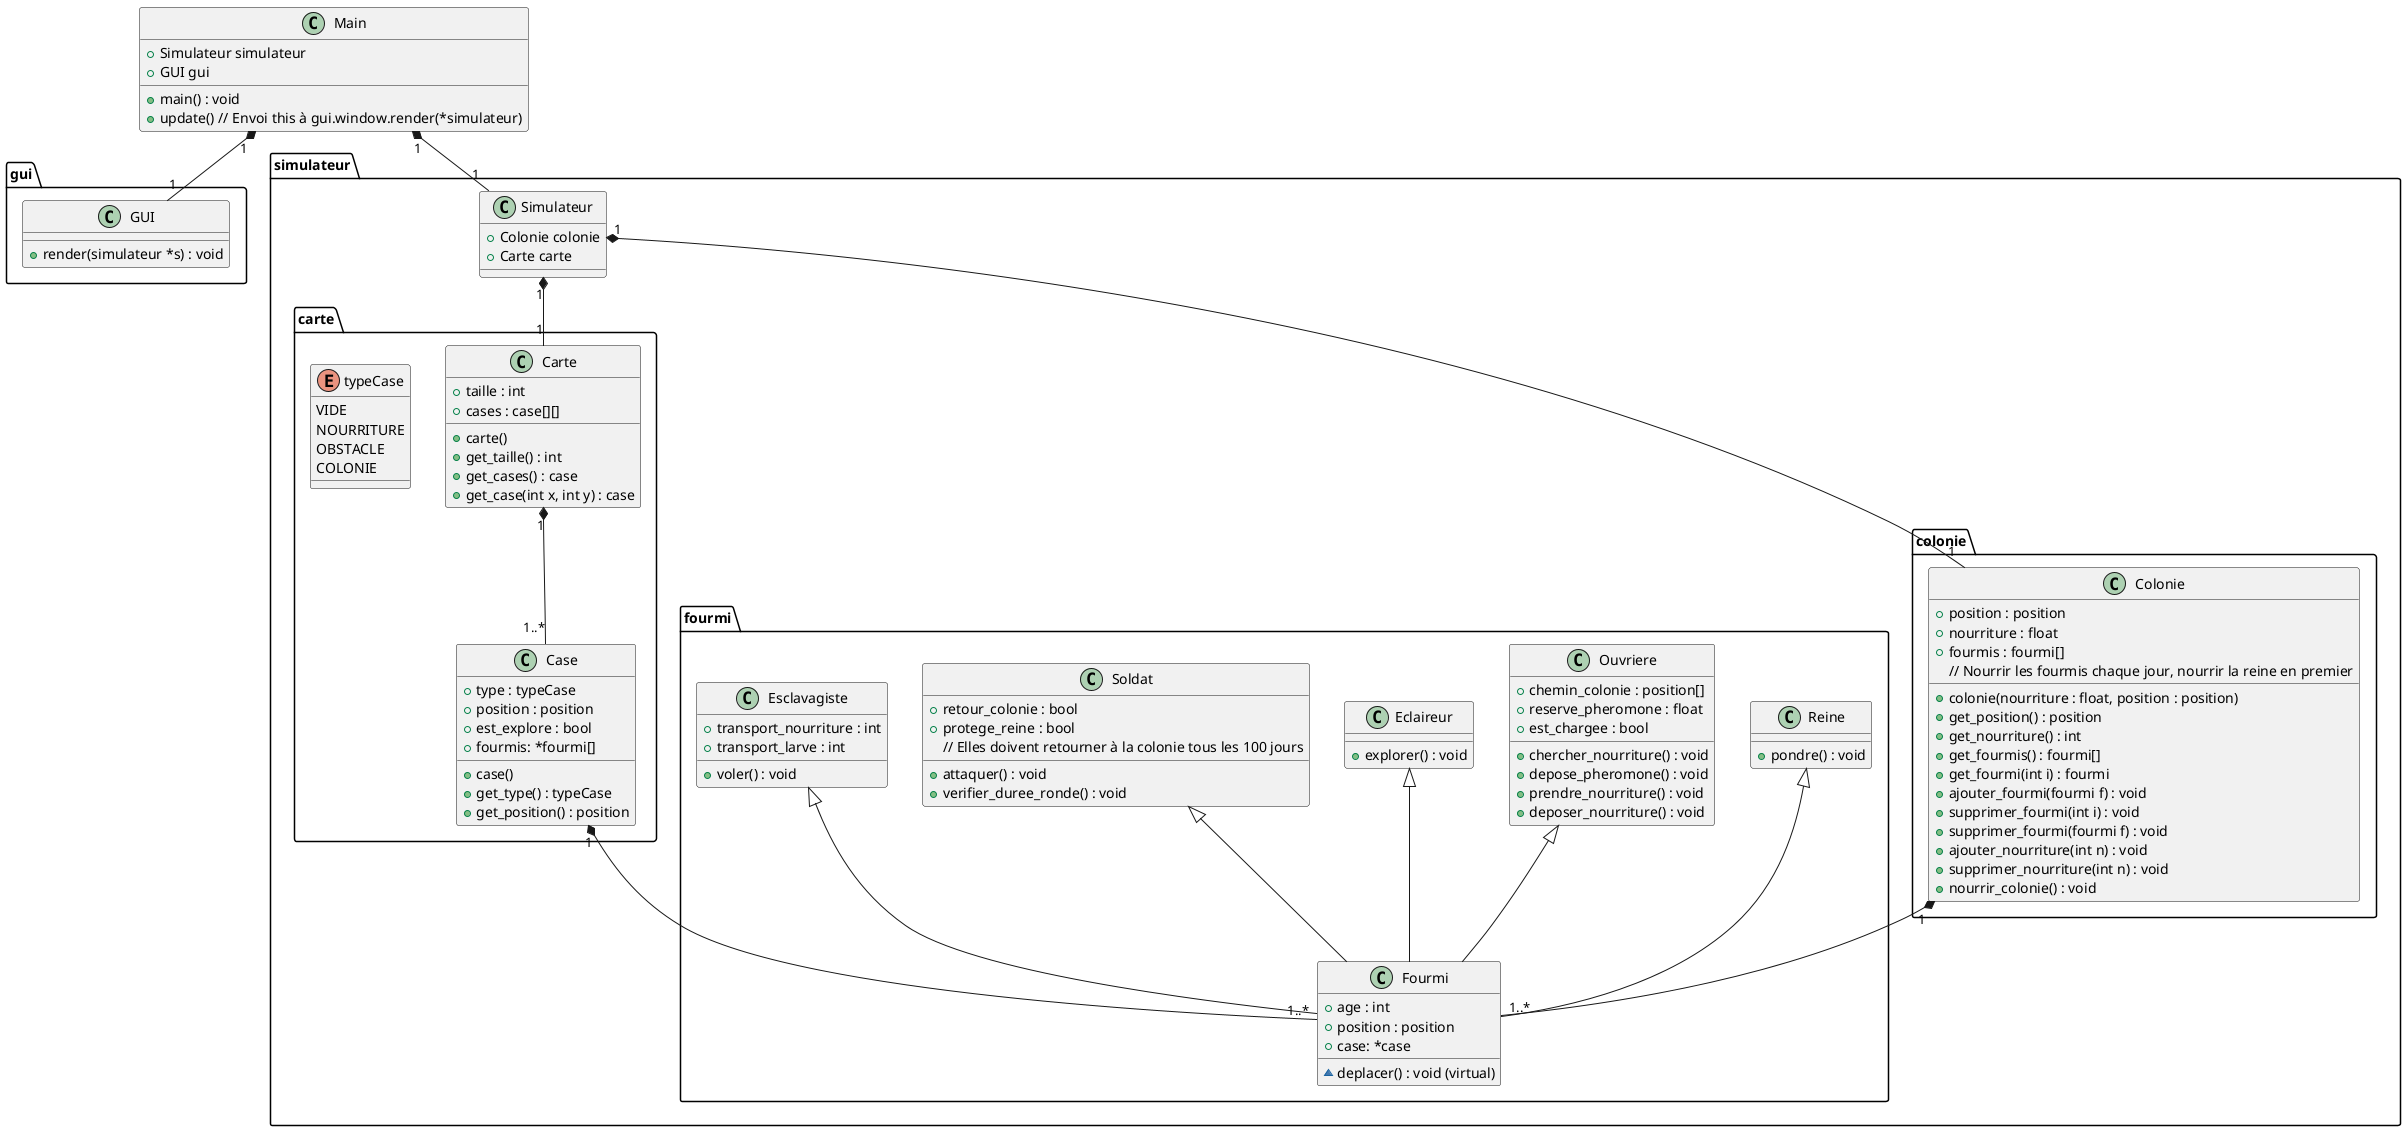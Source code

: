 @startuml Diagramme de classes

class Main {
    + Simulateur simulateur
    + GUI gui
    + main() : void
	+ update() // Envoi this à gui.window.render(*simulateur)
}

namespace gui {
    class GUI {
        + render(simulateur *s) : void
    }
}

namespace simulateur {
    class Simulateur {
        + Colonie colonie
        + Carte carte
    }
'	class Constantes {
'		DIMENSION_CARTE_X = 211 // 211 cases
'		DIMENSION_CARTE_Y = 201 // 201 cases
'		NOURRITURE_DEPART = 2 // 2 unités de nourriture
'		NB_TOURS_PAR_JOUR = 24 // 24 tours pour faire un jour
'
'		CAPACITE_FOURMI_MAX_FOURMILIERE = 100 // 100 fourmis par fourmilière
'		CAPACITE_FOURMI_MAX_CASE = 12 // 12 fourmis par case
'
'		AGE_MAX = 1 // 1 an
'		AGE_MAX_REINE = 10 // 10 ans
'		CONSOMMATION_NOURRITURE = 0.1 // 0.1% par jour
'		CONSOMMATION_NOURRITURE_REINE = 1 // 1% par jour
'		PONDAGE = 2 // 2 par jour
'
'		PROBA_NOURRITURE = 0.02
'		NOURRITURE_DISPO = 10 // 10 unités de nourriture
'
'		BIG_STOCK_NOURRITURE = 2
'		// Nombre de stocks de nourriture de 20k * 5 cases pour former 100k unités de nourriture
'
'		PROBA_OBSTACLE = 30 // 30% de la surface totale de la carte
'		PROBA_OBSTACLE_TAILLE_1 = 50 // 50% de chances de tomber sur un obstacle de taille 1
'		PROBA_OBSTACLE_TAILLE_2 = 30
'		PROBA_OBSTACLE_TAILLE_3 = 10
'		PROBA_OBSTACLE_TAILLE_4 = 5
'		PROBA_OBSTACLE_TAILLE_5 = 4
'		PROBA_OBSTACLE_TAILLE_6 = 1
'
'		PROBA_REINE_POND_OUVRIERE = 80 // 80% de chances de pondre une ouvrière
'		PROBA_REINE_POND_SOLDAT = 15
'		PROBA_REINE_POND_ECLAIREUR = 5
'
'		DUREE_RONDE_SOLDAT = 100 // 100 jours
'		DUREE_VIE_ESCLAVAGISTE = 10 // 10 jours
'
'		PHEROMONE_MAX_CASE = 1000 // 1000 unités de phéromones par case
'		TAUX_EVAPORATION_PHEROMONE = 5% par tour
'		TAUX_DE_DIFFUSION_PHEROMONE = 0.2% par tour
'		CAPACITE_FOURMI_PHEROMONE_MAX = 500 // 500 unités de phéromones par fourmi
'
'		PROBA_FOURMI_ESCLAVAGISTE_MIN = 5 // 5 jours
'		PROBA_FOURMI_ESCLAVAGISTE_MAX = 10 // 10 jours
'	}
	namespace carte {
		class Carte {
			+ taille : int
			+ cases : case[][]
			+ carte()
			+ get_taille() : int
			+ get_cases() : case
			+ get_case(int x, int y) : case
		}
		class Case {
			+ type : typeCase
			+ position : position
			+ est_explore : bool
			+ fourmis: *fourmi[]
			+ case()
			+ get_type() : typeCase
			+ get_position() : position
		}
		enum typeCase {
			VIDE
			NOURRITURE
			OBSTACLE
			COLONIE
		}

		Carte "1" *-- "1..*" Case
	}

	namespace colonie {
		class Colonie {
			+ colonie(nourriture : float, position : position)
			+ position : position
			+ nourriture : float
			+ fourmis : fourmi[]
			+ get_position() : position
			+ get_nourriture() : int
			+ get_fourmis() : fourmi[]
			+ get_fourmi(int i) : fourmi
			+ ajouter_fourmi(fourmi f) : void
			+ supprimer_fourmi(int i) : void
			+ supprimer_fourmi(fourmi f) : void
			+ ajouter_nourriture(int n) : void
			+ supprimer_nourriture(int n) : void
			+ nourrir_colonie() : void			
			// Nourrir les fourmis chaque jour, nourrir la reine en premier
		}
	}

	namespace fourmi {
		class Fourmi {
			+ age : int
			+ position : position
			+ case: *case
			~ deplacer() : void (virtual)
		}
		class Reine {
			+ pondre() : void
		}
		class Ouvriere {
			+ chemin_colonie : position[]
			+ reserve_pheromone : float
			+ est_chargee : bool
			+ chercher_nourriture() : void
			+ depose_pheromone() : void
			+ prendre_nourriture() : void
			+ deposer_nourriture() : void
		}
		class Eclaireur {
			+ explorer() : void
		}
		class Soldat {
			+ retour_colonie : bool
			+ protege_reine : bool
			+ attaquer() : void
			+ verifier_duree_ronde() : void
			// Elles doivent retourner à la colonie tous les 100 jours
		}
		class Esclavagiste {
			+ transport_nourriture : int
			+ transport_larve : int
			+ voler() : void
		}

		Reine <|-- Fourmi
		Ouvriere <|-- Fourmi
		Eclaireur <|-- Fourmi
		Soldat <|-- Fourmi
		Esclavagiste <|-- Fourmi

	}
	Simulateur "1" *-- "1" simulateur.colonie.Colonie
	Simulateur "1" *-- "1" simulateur.carte.Carte
	simulateur.colonie.Colonie "1" *-- "1..*" simulateur.fourmi.Fourmi
	simulateur.carte.Case "1" *-- "1..*" simulateur.fourmi.Fourmi
}

Main "1" *-- "1" simulateur.Simulateur
Main "1" *-- "1" gui.GUI

@enduml